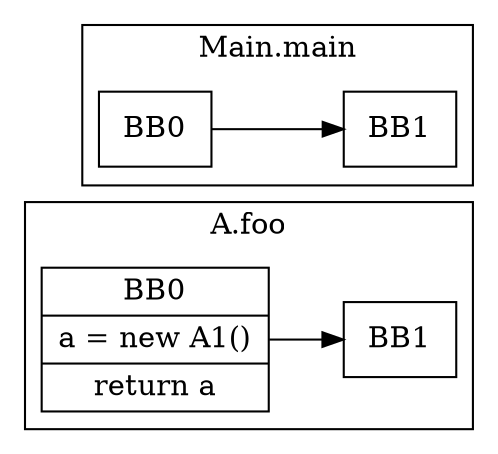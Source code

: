 digraph G {
  graph [ rankdir = "LR" ];
  subgraph cluster_0 {
    label = "A.foo"
    M0_BB0 [
      shape="record"
      label="BB0|a = new A1()|return a"
    ];
    M0_BB0 -> M0_BB1;
    M0_BB1 [
      shape="record"
      label="BB1"
    ];
  }
  subgraph cluster_1 {
    label = "Main.main"
    M1_BB0 [
      shape="record"
      label="BB0"
    ];
    M1_BB0 -> M1_BB1;
    M1_BB1 [
      shape="record"
      label="BB1"
    ];
  }
}
